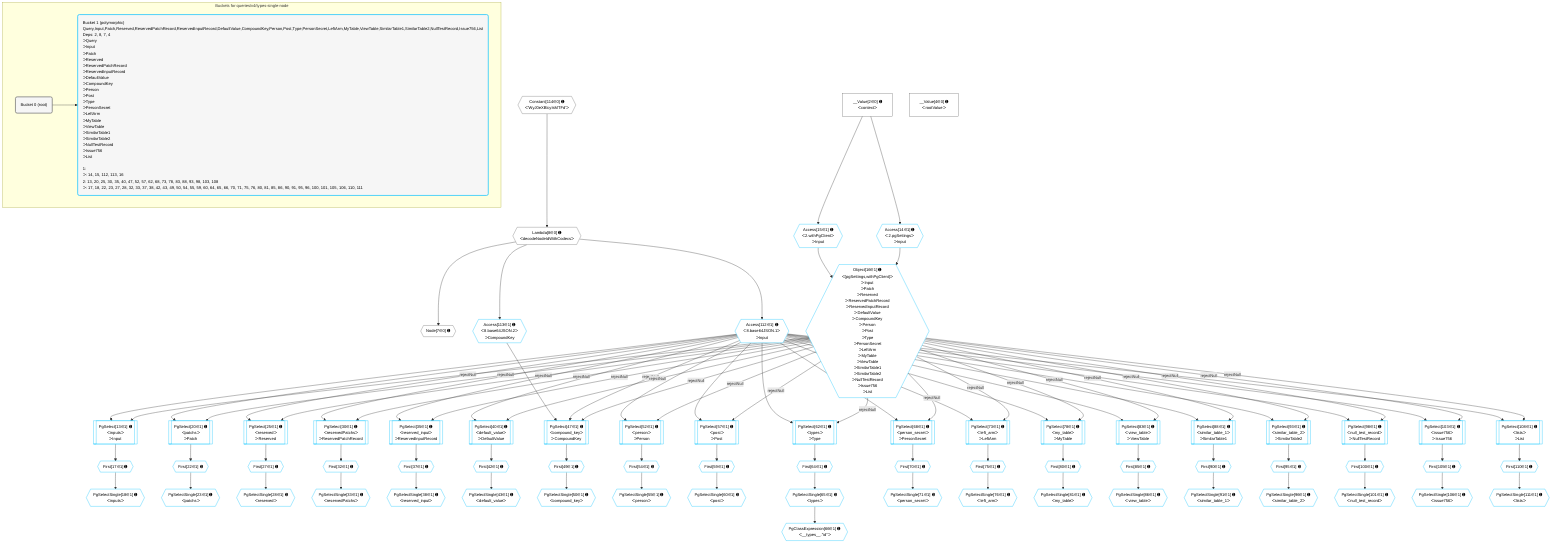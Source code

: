 %%{init: {'themeVariables': { 'fontSize': '12px'}}}%%
graph TD
    classDef path fill:#eee,stroke:#000,color:#000
    classDef plan fill:#fff,stroke-width:1px,color:#000
    classDef itemplan fill:#fff,stroke-width:2px,color:#000
    classDef unbatchedplan fill:#dff,stroke-width:1px,color:#000
    classDef sideeffectplan fill:#fcc,stroke-width:2px,color:#000
    classDef bucket fill:#f6f6f6,color:#000,stroke-width:2px,text-align:left


    %% plan dependencies
    Node7{{"Node[7∈0] ➊"}}:::plan
    Lambda8{{"Lambda[8∈0] ➊<br />ᐸdecodeNodeIdWithCodecsᐳ"}}:::plan
    Lambda8 --> Node7
    Constant114{{"Constant[114∈0] ➊<br />ᐸ'WyJ0eXBlcyIsMTFd'ᐳ"}}:::plan
    Constant114 --> Lambda8
    __Value2["__Value[2∈0] ➊<br />ᐸcontextᐳ"]:::plan
    __Value4["__Value[4∈0] ➊<br />ᐸrootValueᐳ"]:::plan
    PgSelect47[["PgSelect[47∈1] ➊<br />ᐸcompound_keyᐳ<br />ᐳCompoundKey"]]:::plan
    Object16{{"Object[16∈1] ➊<br />ᐸ{pgSettings,withPgClient}ᐳ<br />ᐳInput<br />ᐳPatch<br />ᐳReserved<br />ᐳReservedPatchRecord<br />ᐳReservedInputRecord<br />ᐳDefaultValue<br />ᐳCompoundKey<br />ᐳPerson<br />ᐳPost<br />ᐳType<br />ᐳPersonSecret<br />ᐳLeftArm<br />ᐳMyTable<br />ᐳViewTable<br />ᐳSimilarTable1<br />ᐳSimilarTable2<br />ᐳNullTestRecord<br />ᐳIssue756<br />ᐳList"}}:::plan
    Access112{{"Access[112∈1] ➊<br />ᐸ8.base64JSON.1ᐳ<br />ᐳInput"}}:::plan
    Access113{{"Access[113∈1] ➊<br />ᐸ8.base64JSON.2ᐳ<br />ᐳCompoundKey"}}:::plan
    Object16 -->|rejectNull| PgSelect47
    Access112 -->|rejectNull| PgSelect47
    Access113 --> PgSelect47
    PgSelect13[["PgSelect[13∈1] ➊<br />ᐸinputsᐳ<br />ᐳInput"]]:::plan
    Object16 -->|rejectNull| PgSelect13
    Access112 --> PgSelect13
    Access14{{"Access[14∈1] ➊<br />ᐸ2.pgSettingsᐳ<br />ᐳInput"}}:::plan
    Access15{{"Access[15∈1] ➊<br />ᐸ2.withPgClientᐳ<br />ᐳInput"}}:::plan
    Access14 & Access15 --> Object16
    PgSelect20[["PgSelect[20∈1] ➊<br />ᐸpatchsᐳ<br />ᐳPatch"]]:::plan
    Object16 -->|rejectNull| PgSelect20
    Access112 --> PgSelect20
    PgSelect25[["PgSelect[25∈1] ➊<br />ᐸreservedᐳ<br />ᐳReserved"]]:::plan
    Object16 -->|rejectNull| PgSelect25
    Access112 --> PgSelect25
    PgSelect30[["PgSelect[30∈1] ➊<br />ᐸreservedPatchsᐳ<br />ᐳReservedPatchRecord"]]:::plan
    Object16 -->|rejectNull| PgSelect30
    Access112 --> PgSelect30
    PgSelect35[["PgSelect[35∈1] ➊<br />ᐸreserved_inputᐳ<br />ᐳReservedInputRecord"]]:::plan
    Object16 -->|rejectNull| PgSelect35
    Access112 --> PgSelect35
    PgSelect40[["PgSelect[40∈1] ➊<br />ᐸdefault_valueᐳ<br />ᐳDefaultValue"]]:::plan
    Object16 -->|rejectNull| PgSelect40
    Access112 --> PgSelect40
    PgSelect52[["PgSelect[52∈1] ➊<br />ᐸpersonᐳ<br />ᐳPerson"]]:::plan
    Object16 -->|rejectNull| PgSelect52
    Access112 --> PgSelect52
    PgSelect57[["PgSelect[57∈1] ➊<br />ᐸpostᐳ<br />ᐳPost"]]:::plan
    Object16 -->|rejectNull| PgSelect57
    Access112 --> PgSelect57
    PgSelect62[["PgSelect[62∈1] ➊<br />ᐸtypesᐳ<br />ᐳType"]]:::plan
    Object16 -->|rejectNull| PgSelect62
    Access112 --> PgSelect62
    PgSelect68[["PgSelect[68∈1] ➊<br />ᐸperson_secretᐳ<br />ᐳPersonSecret"]]:::plan
    Object16 -->|rejectNull| PgSelect68
    Access112 --> PgSelect68
    PgSelect73[["PgSelect[73∈1] ➊<br />ᐸleft_armᐳ<br />ᐳLeftArm"]]:::plan
    Object16 -->|rejectNull| PgSelect73
    Access112 --> PgSelect73
    PgSelect78[["PgSelect[78∈1] ➊<br />ᐸmy_tableᐳ<br />ᐳMyTable"]]:::plan
    Object16 -->|rejectNull| PgSelect78
    Access112 --> PgSelect78
    PgSelect83[["PgSelect[83∈1] ➊<br />ᐸview_tableᐳ<br />ᐳViewTable"]]:::plan
    Object16 -->|rejectNull| PgSelect83
    Access112 --> PgSelect83
    PgSelect88[["PgSelect[88∈1] ➊<br />ᐸsimilar_table_1ᐳ<br />ᐳSimilarTable1"]]:::plan
    Object16 -->|rejectNull| PgSelect88
    Access112 --> PgSelect88
    PgSelect93[["PgSelect[93∈1] ➊<br />ᐸsimilar_table_2ᐳ<br />ᐳSimilarTable2"]]:::plan
    Object16 -->|rejectNull| PgSelect93
    Access112 --> PgSelect93
    PgSelect98[["PgSelect[98∈1] ➊<br />ᐸnull_test_recordᐳ<br />ᐳNullTestRecord"]]:::plan
    Object16 -->|rejectNull| PgSelect98
    Access112 --> PgSelect98
    PgSelect103[["PgSelect[103∈1] ➊<br />ᐸissue756ᐳ<br />ᐳIssue756"]]:::plan
    Object16 -->|rejectNull| PgSelect103
    Access112 --> PgSelect103
    PgSelect108[["PgSelect[108∈1] ➊<br />ᐸlistsᐳ<br />ᐳList"]]:::plan
    Object16 -->|rejectNull| PgSelect108
    Access112 --> PgSelect108
    __Value2 --> Access14
    __Value2 --> Access15
    First17{{"First[17∈1] ➊"}}:::plan
    PgSelect13 --> First17
    PgSelectSingle18{{"PgSelectSingle[18∈1] ➊<br />ᐸinputsᐳ"}}:::plan
    First17 --> PgSelectSingle18
    First22{{"First[22∈1] ➊"}}:::plan
    PgSelect20 --> First22
    PgSelectSingle23{{"PgSelectSingle[23∈1] ➊<br />ᐸpatchsᐳ"}}:::plan
    First22 --> PgSelectSingle23
    First27{{"First[27∈1] ➊"}}:::plan
    PgSelect25 --> First27
    PgSelectSingle28{{"PgSelectSingle[28∈1] ➊<br />ᐸreservedᐳ"}}:::plan
    First27 --> PgSelectSingle28
    First32{{"First[32∈1] ➊"}}:::plan
    PgSelect30 --> First32
    PgSelectSingle33{{"PgSelectSingle[33∈1] ➊<br />ᐸreservedPatchsᐳ"}}:::plan
    First32 --> PgSelectSingle33
    First37{{"First[37∈1] ➊"}}:::plan
    PgSelect35 --> First37
    PgSelectSingle38{{"PgSelectSingle[38∈1] ➊<br />ᐸreserved_inputᐳ"}}:::plan
    First37 --> PgSelectSingle38
    First42{{"First[42∈1] ➊"}}:::plan
    PgSelect40 --> First42
    PgSelectSingle43{{"PgSelectSingle[43∈1] ➊<br />ᐸdefault_valueᐳ"}}:::plan
    First42 --> PgSelectSingle43
    First49{{"First[49∈1] ➊"}}:::plan
    PgSelect47 --> First49
    PgSelectSingle50{{"PgSelectSingle[50∈1] ➊<br />ᐸcompound_keyᐳ"}}:::plan
    First49 --> PgSelectSingle50
    First54{{"First[54∈1] ➊"}}:::plan
    PgSelect52 --> First54
    PgSelectSingle55{{"PgSelectSingle[55∈1] ➊<br />ᐸpersonᐳ"}}:::plan
    First54 --> PgSelectSingle55
    First59{{"First[59∈1] ➊"}}:::plan
    PgSelect57 --> First59
    PgSelectSingle60{{"PgSelectSingle[60∈1] ➊<br />ᐸpostᐳ"}}:::plan
    First59 --> PgSelectSingle60
    First64{{"First[64∈1] ➊"}}:::plan
    PgSelect62 --> First64
    PgSelectSingle65{{"PgSelectSingle[65∈1] ➊<br />ᐸtypesᐳ"}}:::plan
    First64 --> PgSelectSingle65
    PgClassExpression66{{"PgClassExpression[66∈1] ➊<br />ᐸ__types__.”id”ᐳ"}}:::plan
    PgSelectSingle65 --> PgClassExpression66
    First70{{"First[70∈1] ➊"}}:::plan
    PgSelect68 --> First70
    PgSelectSingle71{{"PgSelectSingle[71∈1] ➊<br />ᐸperson_secretᐳ"}}:::plan
    First70 --> PgSelectSingle71
    First75{{"First[75∈1] ➊"}}:::plan
    PgSelect73 --> First75
    PgSelectSingle76{{"PgSelectSingle[76∈1] ➊<br />ᐸleft_armᐳ"}}:::plan
    First75 --> PgSelectSingle76
    First80{{"First[80∈1] ➊"}}:::plan
    PgSelect78 --> First80
    PgSelectSingle81{{"PgSelectSingle[81∈1] ➊<br />ᐸmy_tableᐳ"}}:::plan
    First80 --> PgSelectSingle81
    First85{{"First[85∈1] ➊"}}:::plan
    PgSelect83 --> First85
    PgSelectSingle86{{"PgSelectSingle[86∈1] ➊<br />ᐸview_tableᐳ"}}:::plan
    First85 --> PgSelectSingle86
    First90{{"First[90∈1] ➊"}}:::plan
    PgSelect88 --> First90
    PgSelectSingle91{{"PgSelectSingle[91∈1] ➊<br />ᐸsimilar_table_1ᐳ"}}:::plan
    First90 --> PgSelectSingle91
    First95{{"First[95∈1] ➊"}}:::plan
    PgSelect93 --> First95
    PgSelectSingle96{{"PgSelectSingle[96∈1] ➊<br />ᐸsimilar_table_2ᐳ"}}:::plan
    First95 --> PgSelectSingle96
    First100{{"First[100∈1] ➊"}}:::plan
    PgSelect98 --> First100
    PgSelectSingle101{{"PgSelectSingle[101∈1] ➊<br />ᐸnull_test_recordᐳ"}}:::plan
    First100 --> PgSelectSingle101
    First105{{"First[105∈1] ➊"}}:::plan
    PgSelect103 --> First105
    PgSelectSingle106{{"PgSelectSingle[106∈1] ➊<br />ᐸissue756ᐳ"}}:::plan
    First105 --> PgSelectSingle106
    First110{{"First[110∈1] ➊"}}:::plan
    PgSelect108 --> First110
    PgSelectSingle111{{"PgSelectSingle[111∈1] ➊<br />ᐸlistsᐳ"}}:::plan
    First110 --> PgSelectSingle111
    Lambda8 --> Access112
    Lambda8 --> Access113

    %% define steps

    subgraph "Buckets for queries/v4/types-single-node"
    Bucket0("Bucket 0 (root)"):::bucket
    classDef bucket0 stroke:#696969
    class Bucket0,__Value2,__Value4,Node7,Lambda8,Constant114 bucket0
    Bucket1("Bucket 1 (polymorphic)<br />Query,Input,Patch,Reserved,ReservedPatchRecord,ReservedInputRecord,DefaultValue,CompoundKey,Person,Post,Type,PersonSecret,LeftArm,MyTable,ViewTable,SimilarTable1,SimilarTable2,NullTestRecord,Issue756,List<br />Deps: 2, 8, 7, 4<br />ᐳQuery<br />ᐳInput<br />ᐳPatch<br />ᐳReserved<br />ᐳReservedPatchRecord<br />ᐳReservedInputRecord<br />ᐳDefaultValue<br />ᐳCompoundKey<br />ᐳPerson<br />ᐳPost<br />ᐳType<br />ᐳPersonSecret<br />ᐳLeftArm<br />ᐳMyTable<br />ᐳViewTable<br />ᐳSimilarTable1<br />ᐳSimilarTable2<br />ᐳNullTestRecord<br />ᐳIssue756<br />ᐳList<br /><br />1: <br />ᐳ: 14, 15, 112, 113, 16<br />2: 13, 20, 25, 30, 35, 40, 47, 52, 57, 62, 68, 73, 78, 83, 88, 93, 98, 103, 108<br />ᐳ: 17, 18, 22, 23, 27, 28, 32, 33, 37, 38, 42, 43, 49, 50, 54, 55, 59, 60, 64, 65, 66, 70, 71, 75, 76, 80, 81, 85, 86, 90, 91, 95, 96, 100, 101, 105, 106, 110, 111"):::bucket
    classDef bucket1 stroke:#00bfff
    class Bucket1,PgSelect13,Access14,Access15,Object16,First17,PgSelectSingle18,PgSelect20,First22,PgSelectSingle23,PgSelect25,First27,PgSelectSingle28,PgSelect30,First32,PgSelectSingle33,PgSelect35,First37,PgSelectSingle38,PgSelect40,First42,PgSelectSingle43,PgSelect47,First49,PgSelectSingle50,PgSelect52,First54,PgSelectSingle55,PgSelect57,First59,PgSelectSingle60,PgSelect62,First64,PgSelectSingle65,PgClassExpression66,PgSelect68,First70,PgSelectSingle71,PgSelect73,First75,PgSelectSingle76,PgSelect78,First80,PgSelectSingle81,PgSelect83,First85,PgSelectSingle86,PgSelect88,First90,PgSelectSingle91,PgSelect93,First95,PgSelectSingle96,PgSelect98,First100,PgSelectSingle101,PgSelect103,First105,PgSelectSingle106,PgSelect108,First110,PgSelectSingle111,Access112,Access113 bucket1
    Bucket0 --> Bucket1
    end